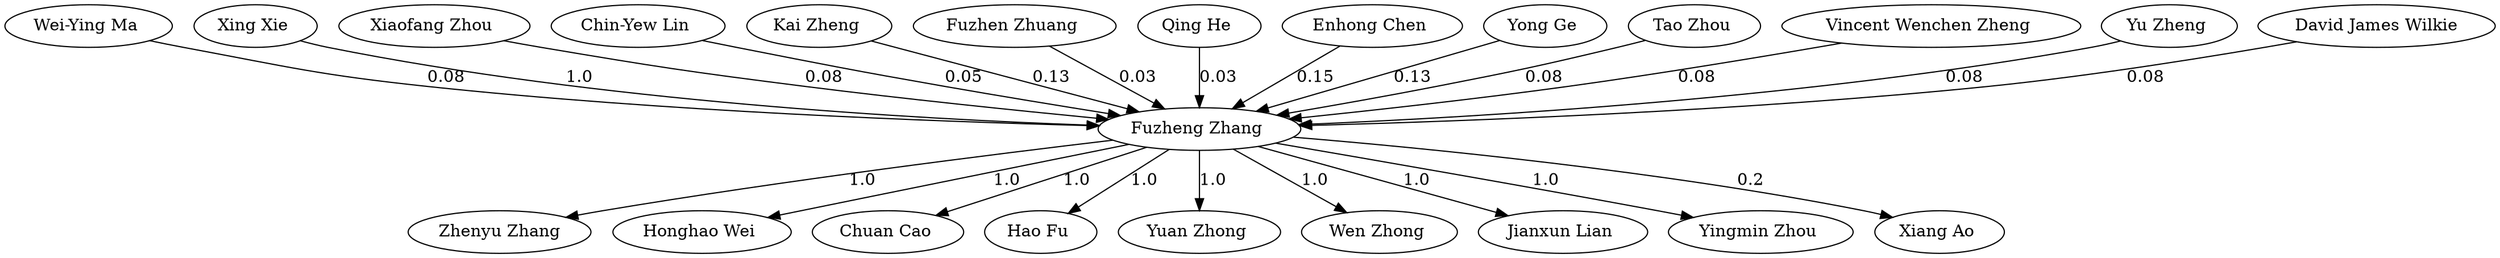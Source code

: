 strict digraph G{
"Wei-Ying Ma " -> "Fuzheng Zhang "[label = 0.08]
"Xing Xie " -> "Fuzheng Zhang "[label = 1.0]
"Xiaofang Zhou " -> "Fuzheng Zhang "[label = 0.08]
"Chin-Yew Lin " -> "Fuzheng Zhang "[label = 0.05]
"Kai Zheng " -> "Fuzheng Zhang "[label = 0.13]
"Fuzhen Zhuang " -> "Fuzheng Zhang "[label = 0.03]
"Qing He " -> "Fuzheng Zhang "[label = 0.03]
"Enhong Chen " -> "Fuzheng Zhang "[label = 0.15]
"Yong Ge " -> "Fuzheng Zhang "[label = 0.13]
"Fuzheng Zhang " -> "Zhenyu Zhang"[label = 1.0]
"Fuzheng Zhang " -> "Honghao Wei "[label = 1.0]
"Fuzheng Zhang " -> "Chuan Cao "[label = 1.0]
"Fuzheng Zhang " -> "Hao Fu "[label = 1.0]
"Fuzheng Zhang " -> "Yuan Zhong "[label = 1.0]
"Fuzheng Zhang " -> "Wen Zhong "[label = 1.0]
"Fuzheng Zhang " -> "Jianxun Lian "[label = 1.0]
"Fuzheng Zhang " -> "Yingmin Zhou "[label = 1.0]
"Fuzheng Zhang " -> "Xiang Ao "[label = 0.2]
"Tao Zhou " -> "Fuzheng Zhang "[label = 0.08]
"Vincent Wenchen Zheng " -> "Fuzheng Zhang "[label = 0.08]
"Yu Zheng " -> "Fuzheng Zhang "[label = 0.08]
"David James Wilkie" -> "Fuzheng Zhang "[label = 0.08]
}